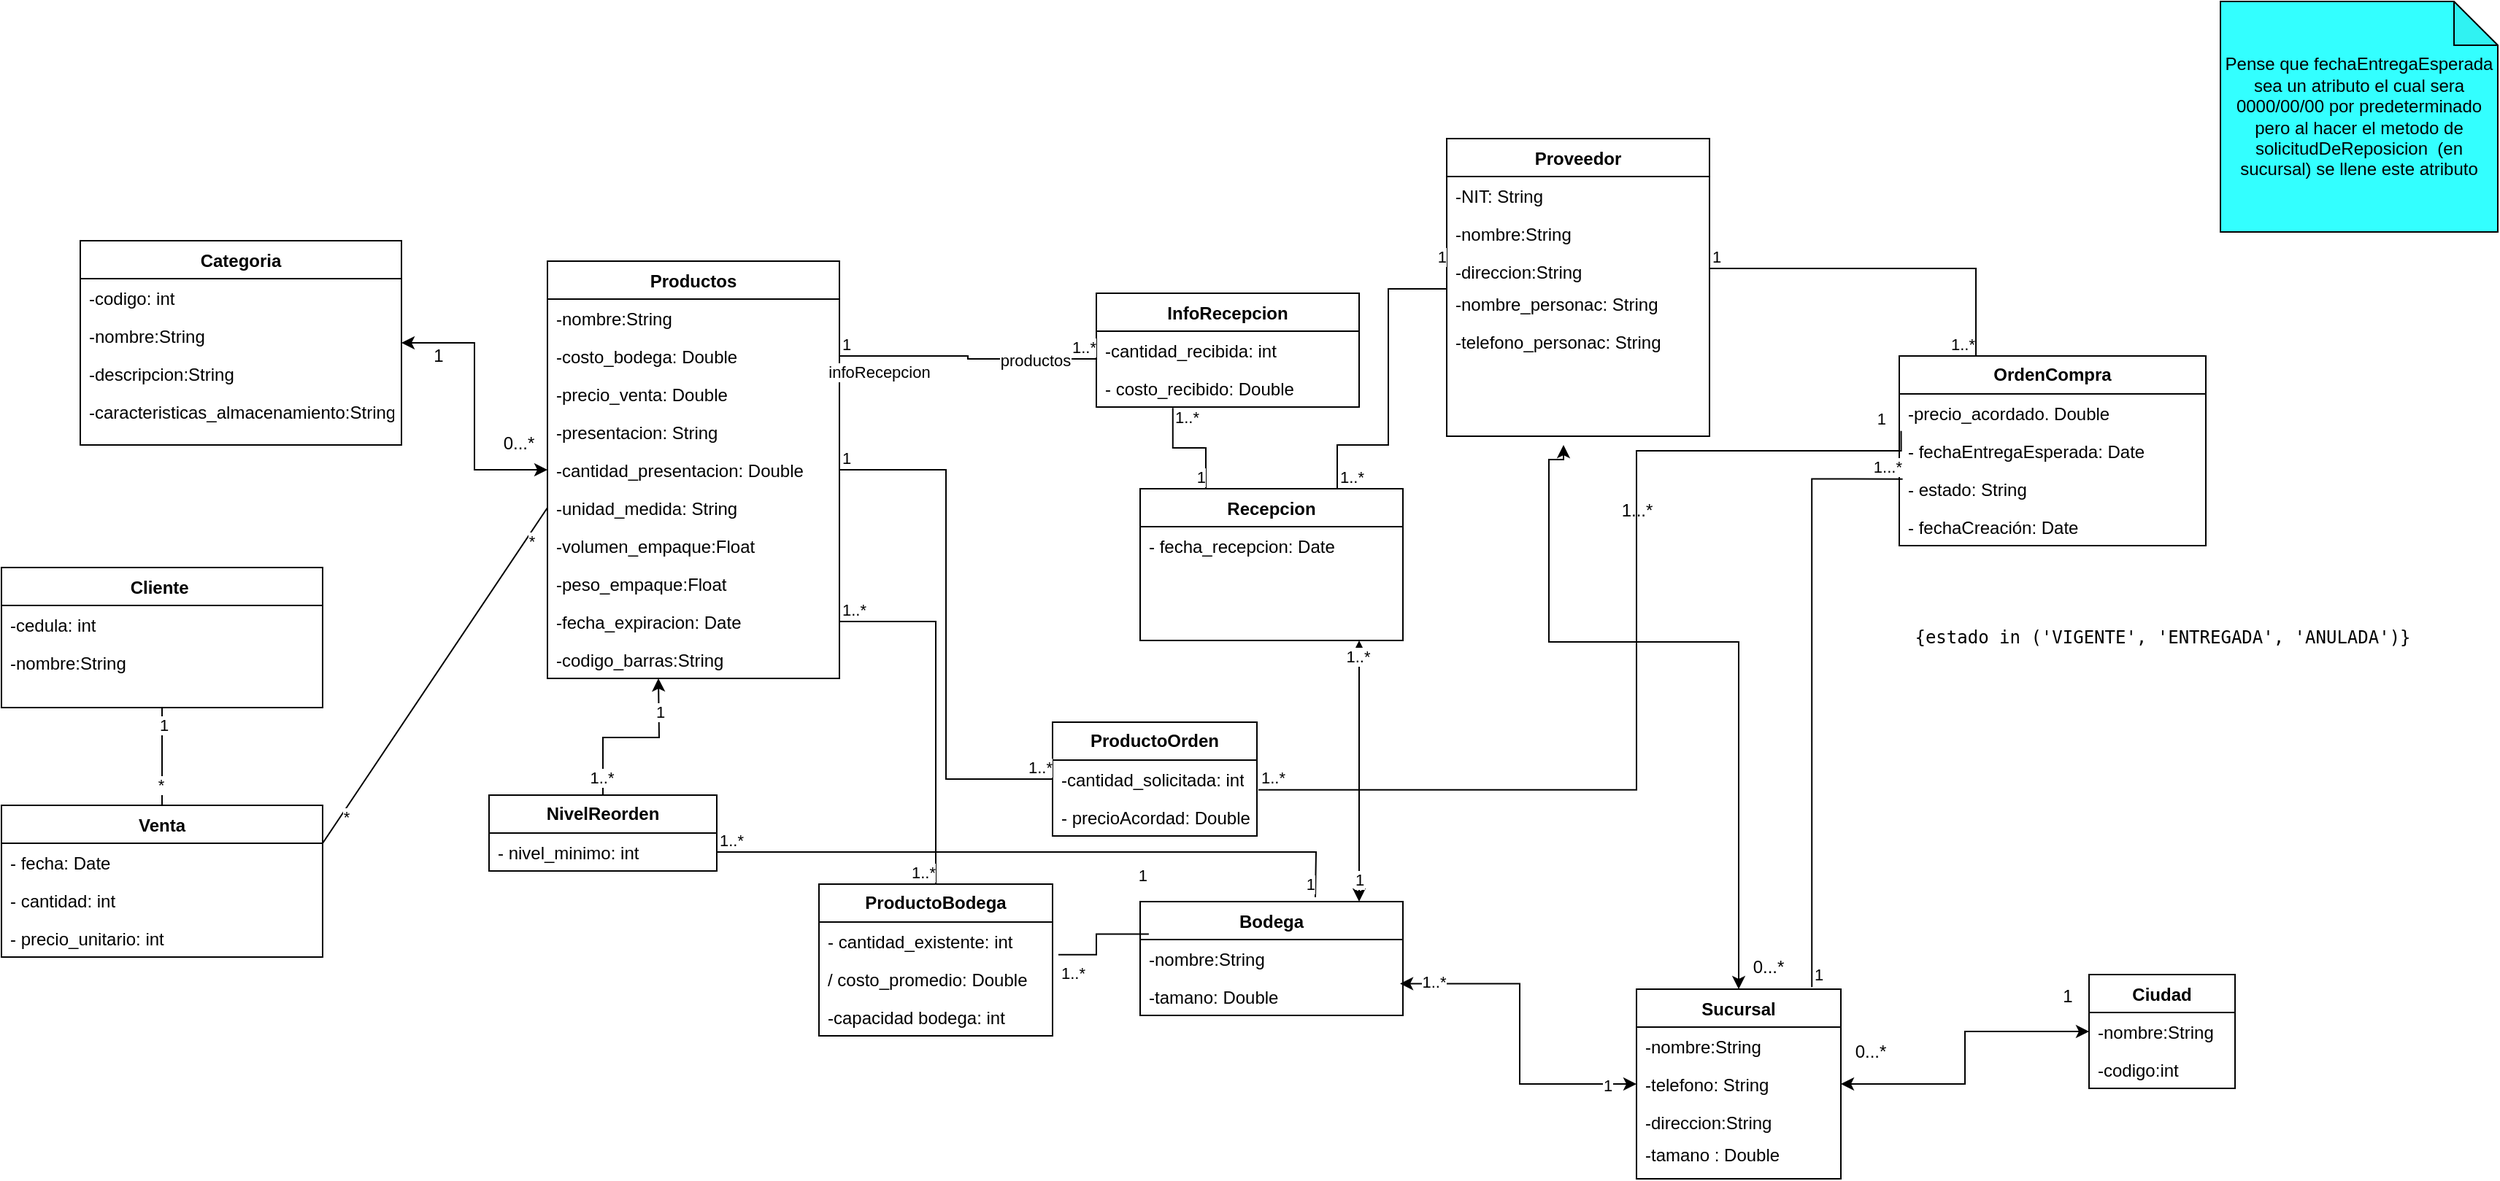 <mxfile version="24.9.1">
  <diagram id="C5RBs43oDa-KdzZeNtuy" name="Page-1">
    <mxGraphModel dx="1812" dy="1355" grid="1" gridSize="10" guides="1" tooltips="1" connect="1" arrows="1" fold="1" page="0" pageScale="1" pageWidth="827" pageHeight="1169" math="0" shadow="0">
      <root>
        <mxCell id="WIyWlLk6GJQsqaUBKTNV-0" />
        <mxCell id="WIyWlLk6GJQsqaUBKTNV-1" parent="WIyWlLk6GJQsqaUBKTNV-0" />
        <mxCell id="zkfFHV4jXpPFQw0GAbJ--17" value="Productos" style="swimlane;fontStyle=1;align=center;verticalAlign=top;childLayout=stackLayout;horizontal=1;startSize=26;horizontalStack=0;resizeParent=1;resizeLast=0;collapsible=1;marginBottom=0;rounded=0;shadow=0;strokeWidth=1;fontColor=#000000;" parent="WIyWlLk6GJQsqaUBKTNV-1" vertex="1">
          <mxGeometry x="74" y="-446" width="200" height="286" as="geometry">
            <mxRectangle x="550" y="140" width="160" height="26" as="alternateBounds" />
          </mxGeometry>
        </mxCell>
        <mxCell id="zkfFHV4jXpPFQw0GAbJ--18" value="-nombre:String" style="text;align=left;verticalAlign=top;spacingLeft=4;spacingRight=4;overflow=hidden;rotatable=0;points=[[0,0.5],[1,0.5]];portConstraint=eastwest;fontColor=#000000;" parent="zkfFHV4jXpPFQw0GAbJ--17" vertex="1">
          <mxGeometry y="26" width="200" height="26" as="geometry" />
        </mxCell>
        <mxCell id="zkfFHV4jXpPFQw0GAbJ--19" value="-costo_bodega: Double" style="text;align=left;verticalAlign=top;spacingLeft=4;spacingRight=4;overflow=hidden;rotatable=0;points=[[0,0.5],[1,0.5]];portConstraint=eastwest;rounded=0;shadow=0;html=0;fontColor=#000000;" parent="zkfFHV4jXpPFQw0GAbJ--17" vertex="1">
          <mxGeometry y="52" width="200" height="26" as="geometry" />
        </mxCell>
        <mxCell id="zkfFHV4jXpPFQw0GAbJ--20" value="-precio_venta: Double" style="text;align=left;verticalAlign=top;spacingLeft=4;spacingRight=4;overflow=hidden;rotatable=0;points=[[0,0.5],[1,0.5]];portConstraint=eastwest;rounded=0;shadow=0;html=0;fontColor=#000000;" parent="zkfFHV4jXpPFQw0GAbJ--17" vertex="1">
          <mxGeometry y="78" width="200" height="26" as="geometry" />
        </mxCell>
        <mxCell id="zkfFHV4jXpPFQw0GAbJ--21" value="-presentacion: String" style="text;align=left;verticalAlign=top;spacingLeft=4;spacingRight=4;overflow=hidden;rotatable=0;points=[[0,0.5],[1,0.5]];portConstraint=eastwest;rounded=0;shadow=0;html=0;fontColor=#000000;" parent="zkfFHV4jXpPFQw0GAbJ--17" vertex="1">
          <mxGeometry y="104" width="200" height="26" as="geometry" />
        </mxCell>
        <mxCell id="zkfFHV4jXpPFQw0GAbJ--22" value="-cantidad_presentacion: Double" style="text;align=left;verticalAlign=top;spacingLeft=4;spacingRight=4;overflow=hidden;rotatable=0;points=[[0,0.5],[1,0.5]];portConstraint=eastwest;rounded=0;shadow=0;html=0;fontColor=#000000;" parent="zkfFHV4jXpPFQw0GAbJ--17" vertex="1">
          <mxGeometry y="130" width="200" height="26" as="geometry" />
        </mxCell>
        <mxCell id="X5nv6v5gJ5mk2as4WkqO-1" value="-unidad_medida: String" style="text;align=left;verticalAlign=top;spacingLeft=4;spacingRight=4;overflow=hidden;rotatable=0;points=[[0,0.5],[1,0.5]];portConstraint=eastwest;rounded=0;shadow=0;html=0;fontColor=#000000;" parent="zkfFHV4jXpPFQw0GAbJ--17" vertex="1">
          <mxGeometry y="156" width="200" height="26" as="geometry" />
        </mxCell>
        <mxCell id="X5nv6v5gJ5mk2as4WkqO-3" value="-volumen_empaque:Float&#xa;" style="text;align=left;verticalAlign=top;spacingLeft=4;spacingRight=4;overflow=hidden;rotatable=0;points=[[0,0.5],[1,0.5]];portConstraint=eastwest;rounded=0;shadow=0;html=0;fontColor=#000000;" parent="zkfFHV4jXpPFQw0GAbJ--17" vertex="1">
          <mxGeometry y="182" width="200" height="26" as="geometry" />
        </mxCell>
        <mxCell id="oqvjpb8TwHMiU-xqvSP--8" value="-peso_empaque:Float&#xa;" style="text;align=left;verticalAlign=top;spacingLeft=4;spacingRight=4;overflow=hidden;rotatable=0;points=[[0,0.5],[1,0.5]];portConstraint=eastwest;rounded=0;shadow=0;html=0;fontColor=#000000;" parent="zkfFHV4jXpPFQw0GAbJ--17" vertex="1">
          <mxGeometry y="208" width="200" height="26" as="geometry" />
        </mxCell>
        <mxCell id="X5nv6v5gJ5mk2as4WkqO-6" value="-fecha_expiracion: Date" style="text;align=left;verticalAlign=top;spacingLeft=4;spacingRight=4;overflow=hidden;rotatable=0;points=[[0,0.5],[1,0.5]];portConstraint=eastwest;rounded=0;shadow=0;html=0;fontColor=#000000;" parent="zkfFHV4jXpPFQw0GAbJ--17" vertex="1">
          <mxGeometry y="234" width="200" height="26" as="geometry" />
        </mxCell>
        <mxCell id="X5nv6v5gJ5mk2as4WkqO-5" value="-codigo_barras:String" style="text;align=left;verticalAlign=top;spacingLeft=4;spacingRight=4;overflow=hidden;rotatable=0;points=[[0,0.5],[1,0.5]];portConstraint=eastwest;rounded=0;shadow=0;html=0;fontColor=#000000;" parent="zkfFHV4jXpPFQw0GAbJ--17" vertex="1">
          <mxGeometry y="260" width="200" height="26" as="geometry" />
        </mxCell>
        <mxCell id="X5nv6v5gJ5mk2as4WkqO-7" value="Categoria" style="swimlane;fontStyle=1;align=center;verticalAlign=top;childLayout=stackLayout;horizontal=1;startSize=26;horizontalStack=0;resizeParent=1;resizeLast=0;collapsible=1;marginBottom=0;rounded=0;shadow=0;strokeWidth=1;fontColor=#000000;" parent="WIyWlLk6GJQsqaUBKTNV-1" vertex="1">
          <mxGeometry x="-246" y="-460" width="220" height="140" as="geometry">
            <mxRectangle x="550" y="140" width="160" height="26" as="alternateBounds" />
          </mxGeometry>
        </mxCell>
        <mxCell id="X5nv6v5gJ5mk2as4WkqO-9" value="-codigo: int" style="text;align=left;verticalAlign=top;spacingLeft=4;spacingRight=4;overflow=hidden;rotatable=0;points=[[0,0.5],[1,0.5]];portConstraint=eastwest;rounded=0;shadow=0;html=0;fontColor=#000000;" parent="X5nv6v5gJ5mk2as4WkqO-7" vertex="1">
          <mxGeometry y="26" width="220" height="26" as="geometry" />
        </mxCell>
        <mxCell id="X5nv6v5gJ5mk2as4WkqO-8" value="-nombre:String" style="text;align=left;verticalAlign=top;spacingLeft=4;spacingRight=4;overflow=hidden;rotatable=0;points=[[0,0.5],[1,0.5]];portConstraint=eastwest;fontColor=#000000;" parent="X5nv6v5gJ5mk2as4WkqO-7" vertex="1">
          <mxGeometry y="52" width="220" height="26" as="geometry" />
        </mxCell>
        <mxCell id="X5nv6v5gJ5mk2as4WkqO-14" value="-descripcion:String" style="text;align=left;verticalAlign=top;spacingLeft=4;spacingRight=4;overflow=hidden;rotatable=0;points=[[0,0.5],[1,0.5]];portConstraint=eastwest;rounded=0;shadow=0;html=0;fontColor=#000000;" parent="X5nv6v5gJ5mk2as4WkqO-7" vertex="1">
          <mxGeometry y="78" width="220" height="26" as="geometry" />
        </mxCell>
        <mxCell id="X5nv6v5gJ5mk2as4WkqO-15" value="-caracteristicas_almacenamiento:String" style="text;align=left;verticalAlign=top;spacingLeft=4;spacingRight=4;overflow=hidden;rotatable=0;points=[[0,0.5],[1,0.5]];portConstraint=eastwest;rounded=0;shadow=0;html=0;fontColor=#000000;" parent="X5nv6v5gJ5mk2as4WkqO-7" vertex="1">
          <mxGeometry y="104" width="220" height="26" as="geometry" />
        </mxCell>
        <mxCell id="X5nv6v5gJ5mk2as4WkqO-22" value="1" style="text;html=1;align=center;verticalAlign=middle;resizable=0;points=[];autosize=1;strokeColor=none;fillColor=none;fontColor=#000000;" parent="WIyWlLk6GJQsqaUBKTNV-1" vertex="1">
          <mxGeometry x="-16" y="-396" width="30" height="30" as="geometry" />
        </mxCell>
        <mxCell id="X5nv6v5gJ5mk2as4WkqO-23" value="0...*" style="text;html=1;align=center;verticalAlign=middle;resizable=0;points=[];autosize=1;strokeColor=none;fillColor=none;fontColor=#000000;" parent="WIyWlLk6GJQsqaUBKTNV-1" vertex="1">
          <mxGeometry x="34" y="-336" width="40" height="30" as="geometry" />
        </mxCell>
        <mxCell id="X5nv6v5gJ5mk2as4WkqO-25" value="" style="endArrow=classic;startArrow=classic;html=1;rounded=0;edgeStyle=orthogonalEdgeStyle;fontColor=#000000;" parent="WIyWlLk6GJQsqaUBKTNV-1" source="X5nv6v5gJ5mk2as4WkqO-7" target="zkfFHV4jXpPFQw0GAbJ--17" edge="1">
          <mxGeometry width="50" height="50" relative="1" as="geometry">
            <mxPoint x="494" y="-256" as="sourcePoint" />
            <mxPoint x="544" y="-306" as="targetPoint" />
          </mxGeometry>
        </mxCell>
        <mxCell id="X5nv6v5gJ5mk2as4WkqO-26" value="Sucursal" style="swimlane;fontStyle=1;align=center;verticalAlign=top;childLayout=stackLayout;horizontal=1;startSize=26;horizontalStack=0;resizeParent=1;resizeLast=0;collapsible=1;marginBottom=0;rounded=0;shadow=0;strokeWidth=1;fontColor=#000000;" parent="WIyWlLk6GJQsqaUBKTNV-1" vertex="1">
          <mxGeometry x="820" y="53" width="140" height="130" as="geometry">
            <mxRectangle x="550" y="140" width="160" height="26" as="alternateBounds" />
          </mxGeometry>
        </mxCell>
        <mxCell id="X5nv6v5gJ5mk2as4WkqO-28" value="-nombre:String" style="text;align=left;verticalAlign=top;spacingLeft=4;spacingRight=4;overflow=hidden;rotatable=0;points=[[0,0.5],[1,0.5]];portConstraint=eastwest;fontColor=#000000;" parent="X5nv6v5gJ5mk2as4WkqO-26" vertex="1">
          <mxGeometry y="26" width="140" height="26" as="geometry" />
        </mxCell>
        <mxCell id="X5nv6v5gJ5mk2as4WkqO-27" value="-telefono: String" style="text;align=left;verticalAlign=top;spacingLeft=4;spacingRight=4;overflow=hidden;rotatable=0;points=[[0,0.5],[1,0.5]];portConstraint=eastwest;rounded=0;shadow=0;html=0;fontColor=#000000;" parent="X5nv6v5gJ5mk2as4WkqO-26" vertex="1">
          <mxGeometry y="52" width="140" height="26" as="geometry" />
        </mxCell>
        <mxCell id="X5nv6v5gJ5mk2as4WkqO-30" value="-direccion:String" style="text;align=left;verticalAlign=top;spacingLeft=4;spacingRight=4;overflow=hidden;rotatable=0;points=[[0,0.5],[1,0.5]];portConstraint=eastwest;rounded=0;shadow=0;html=0;fontColor=#000000;" parent="X5nv6v5gJ5mk2as4WkqO-26" vertex="1">
          <mxGeometry y="78" width="140" height="22" as="geometry" />
        </mxCell>
        <mxCell id="Ump_3bpm_IfCM5Z30n2z-0" value="-tamano : Double" style="text;align=left;verticalAlign=top;spacingLeft=4;spacingRight=4;overflow=hidden;rotatable=0;points=[[0,0.5],[1,0.5]];portConstraint=eastwest;rounded=0;shadow=0;html=0;fontColor=#000000;" parent="X5nv6v5gJ5mk2as4WkqO-26" vertex="1">
          <mxGeometry y="100" width="140" height="22" as="geometry" />
        </mxCell>
        <mxCell id="X5nv6v5gJ5mk2as4WkqO-33" value="Ciudad" style="swimlane;fontStyle=1;align=center;verticalAlign=top;childLayout=stackLayout;horizontal=1;startSize=26;horizontalStack=0;resizeParent=1;resizeLast=0;collapsible=1;marginBottom=0;rounded=0;shadow=0;strokeWidth=1;fontColor=#000000;" parent="WIyWlLk6GJQsqaUBKTNV-1" vertex="1">
          <mxGeometry x="1130" y="43" width="100" height="78" as="geometry">
            <mxRectangle x="550" y="140" width="160" height="26" as="alternateBounds" />
          </mxGeometry>
        </mxCell>
        <mxCell id="X5nv6v5gJ5mk2as4WkqO-35" value="-nombre:String" style="text;align=left;verticalAlign=top;spacingLeft=4;spacingRight=4;overflow=hidden;rotatable=0;points=[[0,0.5],[1,0.5]];portConstraint=eastwest;fontColor=#000000;" parent="X5nv6v5gJ5mk2as4WkqO-33" vertex="1">
          <mxGeometry y="26" width="100" height="26" as="geometry" />
        </mxCell>
        <mxCell id="oqvjpb8TwHMiU-xqvSP--1" value="-codigo:int&#xa;&#xa;" style="text;align=left;verticalAlign=top;spacingLeft=4;spacingRight=4;overflow=hidden;rotatable=0;points=[[0,0.5],[1,0.5]];portConstraint=eastwest;fontColor=#000000;" parent="X5nv6v5gJ5mk2as4WkqO-33" vertex="1">
          <mxGeometry y="52" width="100" height="26" as="geometry" />
        </mxCell>
        <mxCell id="X5nv6v5gJ5mk2as4WkqO-49" value="1" style="text;html=1;align=center;verticalAlign=middle;resizable=0;points=[];autosize=1;strokeColor=none;fillColor=none;fontColor=#000000;" parent="WIyWlLk6GJQsqaUBKTNV-1" vertex="1">
          <mxGeometry x="1100" y="43" width="30" height="30" as="geometry" />
        </mxCell>
        <mxCell id="X5nv6v5gJ5mk2as4WkqO-50" value="0...*" style="text;html=1;align=center;verticalAlign=middle;resizable=0;points=[];autosize=1;strokeColor=none;fillColor=none;fontColor=#000000;" parent="WIyWlLk6GJQsqaUBKTNV-1" vertex="1">
          <mxGeometry x="960" y="81" width="40" height="30" as="geometry" />
        </mxCell>
        <mxCell id="X5nv6v5gJ5mk2as4WkqO-51" value="" style="endArrow=classic;startArrow=classic;html=1;rounded=0;edgeStyle=orthogonalEdgeStyle;fontColor=#000000;" parent="WIyWlLk6GJQsqaUBKTNV-1" source="X5nv6v5gJ5mk2as4WkqO-26" target="X5nv6v5gJ5mk2as4WkqO-33" edge="1">
          <mxGeometry width="50" height="50" relative="1" as="geometry">
            <mxPoint x="1030" y="343" as="sourcePoint" />
            <mxPoint x="1080" y="293" as="targetPoint" />
          </mxGeometry>
        </mxCell>
        <mxCell id="X5nv6v5gJ5mk2as4WkqO-53" value="Bodega" style="swimlane;fontStyle=1;align=center;verticalAlign=top;childLayout=stackLayout;horizontal=1;startSize=26;horizontalStack=0;resizeParent=1;resizeLast=0;collapsible=1;marginBottom=0;rounded=0;shadow=0;strokeWidth=1;fontColor=#000000;" parent="WIyWlLk6GJQsqaUBKTNV-1" vertex="1">
          <mxGeometry x="480" y="-7" width="180" height="78" as="geometry">
            <mxRectangle x="550" y="140" width="160" height="26" as="alternateBounds" />
          </mxGeometry>
        </mxCell>
        <mxCell id="X5nv6v5gJ5mk2as4WkqO-54" value="-nombre:String" style="text;align=left;verticalAlign=top;spacingLeft=4;spacingRight=4;overflow=hidden;rotatable=0;points=[[0,0.5],[1,0.5]];portConstraint=eastwest;fontColor=#000000;" parent="X5nv6v5gJ5mk2as4WkqO-53" vertex="1">
          <mxGeometry y="26" width="180" height="26" as="geometry" />
        </mxCell>
        <mxCell id="X5nv6v5gJ5mk2as4WkqO-55" value="-tamano: Double" style="text;align=left;verticalAlign=top;spacingLeft=4;spacingRight=4;overflow=hidden;rotatable=0;points=[[0,0.5],[1,0.5]];portConstraint=eastwest;rounded=0;shadow=0;html=0;fontColor=#000000;" parent="X5nv6v5gJ5mk2as4WkqO-53" vertex="1">
          <mxGeometry y="52" width="180" height="26" as="geometry" />
        </mxCell>
        <mxCell id="X5nv6v5gJ5mk2as4WkqO-57" value="" style="endArrow=classic;startArrow=classic;html=1;rounded=0;edgeStyle=orthogonalEdgeStyle;exitX=0.989;exitY=0.163;exitDx=0;exitDy=0;fontColor=#000000;exitPerimeter=0;" parent="WIyWlLk6GJQsqaUBKTNV-1" source="X5nv6v5gJ5mk2as4WkqO-55" target="X5nv6v5gJ5mk2as4WkqO-26" edge="1">
          <mxGeometry width="50" height="50" relative="1" as="geometry">
            <mxPoint x="660" y="84" as="sourcePoint" />
            <mxPoint x="1080" y="293" as="targetPoint" />
          </mxGeometry>
        </mxCell>
        <mxCell id="Ump_3bpm_IfCM5Z30n2z-3" value="1..*" style="edgeLabel;html=1;align=center;verticalAlign=middle;resizable=0;points=[];fontColor=#000000;" parent="X5nv6v5gJ5mk2as4WkqO-57" vertex="1" connectable="0">
          <mxGeometry x="-0.805" y="1" relative="1" as="geometry">
            <mxPoint as="offset" />
          </mxGeometry>
        </mxCell>
        <mxCell id="di9bYmcxDt5mD3mjxTbu-0" value="1" style="edgeLabel;html=1;align=center;verticalAlign=middle;resizable=0;points=[];" parent="X5nv6v5gJ5mk2as4WkqO-57" vertex="1" connectable="0">
          <mxGeometry x="0.823" y="-1" relative="1" as="geometry">
            <mxPoint as="offset" />
          </mxGeometry>
        </mxCell>
        <mxCell id="X5nv6v5gJ5mk2as4WkqO-63" value="Proveedor" style="swimlane;fontStyle=1;align=center;verticalAlign=top;childLayout=stackLayout;horizontal=1;startSize=26;horizontalStack=0;resizeParent=1;resizeLast=0;collapsible=1;marginBottom=0;rounded=0;shadow=0;strokeWidth=1;fontColor=#000000;" parent="WIyWlLk6GJQsqaUBKTNV-1" vertex="1">
          <mxGeometry x="690" y="-530" width="180" height="204" as="geometry">
            <mxRectangle x="550" y="140" width="160" height="26" as="alternateBounds" />
          </mxGeometry>
        </mxCell>
        <mxCell id="X5nv6v5gJ5mk2as4WkqO-65" value="-NIT: String" style="text;align=left;verticalAlign=top;spacingLeft=4;spacingRight=4;overflow=hidden;rotatable=0;points=[[0,0.5],[1,0.5]];portConstraint=eastwest;rounded=0;shadow=0;html=0;fontColor=#000000;" parent="X5nv6v5gJ5mk2as4WkqO-63" vertex="1">
          <mxGeometry y="26" width="180" height="26" as="geometry" />
        </mxCell>
        <mxCell id="X5nv6v5gJ5mk2as4WkqO-64" value="-nombre:String" style="text;align=left;verticalAlign=top;spacingLeft=4;spacingRight=4;overflow=hidden;rotatable=0;points=[[0,0.5],[1,0.5]];portConstraint=eastwest;fontColor=#000000;" parent="X5nv6v5gJ5mk2as4WkqO-63" vertex="1">
          <mxGeometry y="52" width="180" height="26" as="geometry" />
        </mxCell>
        <mxCell id="X5nv6v5gJ5mk2as4WkqO-66" value="-direccion:String" style="text;align=left;verticalAlign=top;spacingLeft=4;spacingRight=4;overflow=hidden;rotatable=0;points=[[0,0.5],[1,0.5]];portConstraint=eastwest;rounded=0;shadow=0;html=0;fontColor=#000000;" parent="X5nv6v5gJ5mk2as4WkqO-63" vertex="1">
          <mxGeometry y="78" width="180" height="22" as="geometry" />
        </mxCell>
        <mxCell id="X5nv6v5gJ5mk2as4WkqO-67" value="-nombre_personac: String" style="text;align=left;verticalAlign=top;spacingLeft=4;spacingRight=4;overflow=hidden;rotatable=0;points=[[0,0.5],[1,0.5]];portConstraint=eastwest;rounded=0;shadow=0;html=0;fontColor=#000000;" parent="X5nv6v5gJ5mk2as4WkqO-63" vertex="1">
          <mxGeometry y="100" width="180" height="26" as="geometry" />
        </mxCell>
        <mxCell id="X5nv6v5gJ5mk2as4WkqO-68" value="-telefono_personac: String" style="text;align=left;verticalAlign=top;spacingLeft=4;spacingRight=4;overflow=hidden;rotatable=0;points=[[0,0.5],[1,0.5]];portConstraint=eastwest;rounded=0;shadow=0;html=0;fontColor=#000000;" parent="X5nv6v5gJ5mk2as4WkqO-63" vertex="1">
          <mxGeometry y="126" width="180" height="26" as="geometry" />
        </mxCell>
        <mxCell id="X5nv6v5gJ5mk2as4WkqO-73" value="" style="endArrow=classic;startArrow=classic;html=1;rounded=0;edgeStyle=orthogonalEdgeStyle;fontColor=#000000;" parent="WIyWlLk6GJQsqaUBKTNV-1" source="X5nv6v5gJ5mk2as4WkqO-26" edge="1">
          <mxGeometry width="50" height="50" relative="1" as="geometry">
            <mxPoint x="610" y="-90" as="sourcePoint" />
            <mxPoint x="770" y="-320" as="targetPoint" />
            <Array as="points">
              <mxPoint x="890" y="-185" />
              <mxPoint x="760" y="-185" />
              <mxPoint x="760" y="-310" />
            </Array>
          </mxGeometry>
        </mxCell>
        <mxCell id="X5nv6v5gJ5mk2as4WkqO-74" value="1...*" style="text;html=1;align=center;verticalAlign=middle;resizable=0;points=[];autosize=1;strokeColor=none;fillColor=none;fontColor=#000000;" parent="WIyWlLk6GJQsqaUBKTNV-1" vertex="1">
          <mxGeometry x="800" y="-290" width="40" height="30" as="geometry" />
        </mxCell>
        <mxCell id="X5nv6v5gJ5mk2as4WkqO-75" value="0...*" style="text;html=1;align=center;verticalAlign=middle;resizable=0;points=[];autosize=1;strokeColor=none;fillColor=none;fontColor=#000000;" parent="WIyWlLk6GJQsqaUBKTNV-1" vertex="1">
          <mxGeometry x="890" y="23" width="40" height="30" as="geometry" />
        </mxCell>
        <mxCell id="X5nv6v5gJ5mk2as4WkqO-79" value="Pense que fechaEntregaEsperada sea un atributo el cual sera 0000/00/00 por predeterminado pero al hacer el metodo de solicitudDeReposicion&amp;nbsp; (en sucursal) se llene este atributo" style="shape=note;whiteSpace=wrap;html=1;backgroundOutline=1;darkOpacity=0.05;strokeColor=#000000;fillColor=#33FFFF;fontColor=#000000;" parent="WIyWlLk6GJQsqaUBKTNV-1" vertex="1">
          <mxGeometry x="1220" y="-624" width="190" height="158" as="geometry" />
        </mxCell>
        <mxCell id="X5nv6v5gJ5mk2as4WkqO-91" value="Recepcion" style="swimlane;fontStyle=1;align=center;verticalAlign=top;childLayout=stackLayout;horizontal=1;startSize=26;horizontalStack=0;resizeParent=1;resizeLast=0;collapsible=1;marginBottom=0;rounded=0;shadow=0;strokeWidth=1;fontColor=#000000;" parent="WIyWlLk6GJQsqaUBKTNV-1" vertex="1">
          <mxGeometry x="480" y="-290" width="180" height="104" as="geometry">
            <mxRectangle x="550" y="140" width="160" height="26" as="alternateBounds" />
          </mxGeometry>
        </mxCell>
        <mxCell id="X5nv6v5gJ5mk2as4WkqO-97" value="- fecha_recepcion: Date" style="text;align=left;verticalAlign=top;spacingLeft=4;spacingRight=4;overflow=hidden;rotatable=0;points=[[0,0.5],[1,0.5]];portConstraint=eastwest;rounded=0;shadow=0;html=0;fontColor=#000000;" parent="X5nv6v5gJ5mk2as4WkqO-91" vertex="1">
          <mxGeometry y="26" width="180" height="26" as="geometry" />
        </mxCell>
        <mxCell id="X5nv6v5gJ5mk2as4WkqO-100" value="" style="endArrow=classic;startArrow=classic;html=1;rounded=0;edgeStyle=orthogonalEdgeStyle;fontColor=#000000;" parent="WIyWlLk6GJQsqaUBKTNV-1" source="X5nv6v5gJ5mk2as4WkqO-91" target="X5nv6v5gJ5mk2as4WkqO-53" edge="1">
          <mxGeometry width="50" height="50" relative="1" as="geometry">
            <mxPoint x="550" y="-378" as="sourcePoint" />
            <mxPoint x="680" y="-393" as="targetPoint" />
            <Array as="points">
              <mxPoint x="630" y="-60" />
              <mxPoint x="630" y="-60" />
            </Array>
          </mxGeometry>
        </mxCell>
        <mxCell id="Ump_3bpm_IfCM5Z30n2z-91" value="1..*" style="edgeLabel;html=1;align=center;verticalAlign=middle;resizable=0;points=[];fontColor=#000000;" parent="X5nv6v5gJ5mk2as4WkqO-100" vertex="1" connectable="0">
          <mxGeometry x="-0.875" y="-1" relative="1" as="geometry">
            <mxPoint as="offset" />
          </mxGeometry>
        </mxCell>
        <mxCell id="Ump_3bpm_IfCM5Z30n2z-92" value="1" style="edgeLabel;html=1;align=center;verticalAlign=middle;resizable=0;points=[];fontColor=#000000;" parent="X5nv6v5gJ5mk2as4WkqO-100" vertex="1" connectable="0">
          <mxGeometry x="0.833" relative="1" as="geometry">
            <mxPoint as="offset" />
          </mxGeometry>
        </mxCell>
        <mxCell id="Ump_3bpm_IfCM5Z30n2z-4" value="&lt;font&gt;&lt;b&gt;ProductoBodega&lt;/b&gt;&lt;/font&gt;" style="swimlane;fontStyle=0;childLayout=stackLayout;horizontal=1;startSize=26;fillColor=none;horizontalStack=0;resizeParent=1;resizeParentMax=0;resizeLast=0;collapsible=1;marginBottom=0;whiteSpace=wrap;html=1;fontColor=#000000;" parent="WIyWlLk6GJQsqaUBKTNV-1" vertex="1">
          <mxGeometry x="260" y="-19" width="160" height="104" as="geometry" />
        </mxCell>
        <mxCell id="Ump_3bpm_IfCM5Z30n2z-5" value="- cantidad_existente: int" style="text;strokeColor=none;fillColor=none;align=left;verticalAlign=top;spacingLeft=4;spacingRight=4;overflow=hidden;rotatable=0;points=[[0,0.5],[1,0.5]];portConstraint=eastwest;whiteSpace=wrap;html=1;fontColor=#000000;" parent="Ump_3bpm_IfCM5Z30n2z-4" vertex="1">
          <mxGeometry y="26" width="160" height="26" as="geometry" />
        </mxCell>
        <mxCell id="Ump_3bpm_IfCM5Z30n2z-6" value="/ costo_promedio: Double&amp;nbsp;" style="text;strokeColor=none;fillColor=none;align=left;verticalAlign=top;spacingLeft=4;spacingRight=4;overflow=hidden;rotatable=0;points=[[0,0.5],[1,0.5]];portConstraint=eastwest;whiteSpace=wrap;html=1;fontColor=#000000;" parent="Ump_3bpm_IfCM5Z30n2z-4" vertex="1">
          <mxGeometry y="52" width="160" height="26" as="geometry" />
        </mxCell>
        <mxCell id="oqvjpb8TwHMiU-xqvSP--0" value="-capacidad bodega: int" style="text;align=left;verticalAlign=top;spacingLeft=4;spacingRight=4;overflow=hidden;rotatable=0;points=[[0,0.5],[1,0.5]];portConstraint=eastwest;rounded=0;shadow=0;html=0;fontColor=#000000;" parent="Ump_3bpm_IfCM5Z30n2z-4" vertex="1">
          <mxGeometry y="78" width="160" height="26" as="geometry" />
        </mxCell>
        <mxCell id="Ump_3bpm_IfCM5Z30n2z-10" value="" style="endArrow=none;html=1;edgeStyle=orthogonalEdgeStyle;rounded=0;exitX=1;exitY=0.5;exitDx=0;exitDy=0;entryX=0.5;entryY=0;entryDx=0;entryDy=0;fontColor=#000000;" parent="WIyWlLk6GJQsqaUBKTNV-1" source="X5nv6v5gJ5mk2as4WkqO-6" target="Ump_3bpm_IfCM5Z30n2z-4" edge="1">
          <mxGeometry relative="1" as="geometry">
            <mxPoint x="320" y="-230" as="sourcePoint" />
            <mxPoint x="480" y="-230" as="targetPoint" />
          </mxGeometry>
        </mxCell>
        <mxCell id="Ump_3bpm_IfCM5Z30n2z-11" value="1..*" style="edgeLabel;resizable=0;html=1;align=left;verticalAlign=bottom;fontColor=#000000;" parent="Ump_3bpm_IfCM5Z30n2z-10" connectable="0" vertex="1">
          <mxGeometry x="-1" relative="1" as="geometry" />
        </mxCell>
        <mxCell id="Ump_3bpm_IfCM5Z30n2z-12" value="1..*" style="edgeLabel;resizable=0;html=1;align=right;verticalAlign=bottom;fontColor=#000000;" parent="Ump_3bpm_IfCM5Z30n2z-10" connectable="0" vertex="1">
          <mxGeometry x="1" relative="1" as="geometry" />
        </mxCell>
        <mxCell id="Ump_3bpm_IfCM5Z30n2z-13" value="" style="endArrow=none;html=1;edgeStyle=orthogonalEdgeStyle;rounded=0;exitX=1.025;exitY=-0.138;exitDx=0;exitDy=0;exitPerimeter=0;fontColor=#000000;entryX=0.033;entryY=-0.144;entryDx=0;entryDy=0;entryPerimeter=0;" parent="WIyWlLk6GJQsqaUBKTNV-1" source="Ump_3bpm_IfCM5Z30n2z-6" target="X5nv6v5gJ5mk2as4WkqO-54" edge="1">
          <mxGeometry relative="1" as="geometry">
            <mxPoint x="420" y="82" as="sourcePoint" />
            <mxPoint x="480" y="30" as="targetPoint" />
          </mxGeometry>
        </mxCell>
        <mxCell id="Ump_3bpm_IfCM5Z30n2z-14" value="1..*" style="edgeLabel;resizable=0;html=1;align=left;verticalAlign=bottom;fontColor=#000000;" parent="Ump_3bpm_IfCM5Z30n2z-13" connectable="0" vertex="1">
          <mxGeometry x="-1" relative="1" as="geometry">
            <mxPoint y="21" as="offset" />
          </mxGeometry>
        </mxCell>
        <mxCell id="Ump_3bpm_IfCM5Z30n2z-15" value="1" style="edgeLabel;resizable=0;html=1;align=right;verticalAlign=bottom;fontColor=#000000;" parent="Ump_3bpm_IfCM5Z30n2z-13" connectable="0" vertex="1">
          <mxGeometry x="1" relative="1" as="geometry">
            <mxPoint y="-32" as="offset" />
          </mxGeometry>
        </mxCell>
        <mxCell id="Ump_3bpm_IfCM5Z30n2z-33" value="&lt;b&gt;OrdenCompra&lt;/b&gt;" style="swimlane;fontStyle=0;childLayout=stackLayout;horizontal=1;startSize=26;fillColor=none;horizontalStack=0;resizeParent=1;resizeParentMax=0;resizeLast=0;collapsible=1;marginBottom=0;whiteSpace=wrap;html=1;fontColor=#000000;" parent="WIyWlLk6GJQsqaUBKTNV-1" vertex="1">
          <mxGeometry x="1000" y="-381" width="210" height="130" as="geometry" />
        </mxCell>
        <mxCell id="Ump_3bpm_IfCM5Z30n2z-18" value="-precio_acordado. Double" style="text;strokeColor=none;fillColor=none;align=left;verticalAlign=top;spacingLeft=4;spacingRight=4;overflow=hidden;rotatable=0;points=[[0,0.5],[1,0.5]];portConstraint=eastwest;whiteSpace=wrap;html=1;fontColor=#000000;" parent="Ump_3bpm_IfCM5Z30n2z-33" vertex="1">
          <mxGeometry y="26" width="210" height="26" as="geometry" />
        </mxCell>
        <mxCell id="Ump_3bpm_IfCM5Z30n2z-40" value="- fechaEntregaEsperada: Date" style="text;strokeColor=none;fillColor=none;align=left;verticalAlign=top;spacingLeft=4;spacingRight=4;overflow=hidden;rotatable=0;points=[[0,0.5],[1,0.5]];portConstraint=eastwest;whiteSpace=wrap;html=1;fontColor=#000000;" parent="Ump_3bpm_IfCM5Z30n2z-33" vertex="1">
          <mxGeometry y="52" width="210" height="26" as="geometry" />
        </mxCell>
        <mxCell id="Ump_3bpm_IfCM5Z30n2z-39" value="- estado: String" style="text;strokeColor=none;fillColor=none;align=left;verticalAlign=top;spacingLeft=4;spacingRight=4;overflow=hidden;rotatable=0;points=[[0,0.5],[1,0.5]];portConstraint=eastwest;whiteSpace=wrap;html=1;fontColor=#000000;" parent="Ump_3bpm_IfCM5Z30n2z-33" vertex="1">
          <mxGeometry y="78" width="210" height="26" as="geometry" />
        </mxCell>
        <mxCell id="oqvjpb8TwHMiU-xqvSP--9" value="- fechaCreación: Date" style="text;strokeColor=none;fillColor=none;align=left;verticalAlign=top;spacingLeft=4;spacingRight=4;overflow=hidden;rotatable=0;points=[[0,0.5],[1,0.5]];portConstraint=eastwest;whiteSpace=wrap;html=1;fontColor=#000000;" parent="Ump_3bpm_IfCM5Z30n2z-33" vertex="1">
          <mxGeometry y="104" width="210" height="26" as="geometry" />
        </mxCell>
        <mxCell id="Ump_3bpm_IfCM5Z30n2z-44" value="" style="endArrow=none;html=1;edgeStyle=orthogonalEdgeStyle;rounded=0;exitX=0.858;exitY=-0.011;exitDx=0;exitDy=0;exitPerimeter=0;entryX=0.011;entryY=0.243;entryDx=0;entryDy=0;entryPerimeter=0;fontColor=#000000;" parent="WIyWlLk6GJQsqaUBKTNV-1" source="X5nv6v5gJ5mk2as4WkqO-26" target="Ump_3bpm_IfCM5Z30n2z-39" edge="1">
          <mxGeometry relative="1" as="geometry">
            <mxPoint x="980" y="-170" as="sourcePoint" />
            <mxPoint x="1140" y="-170" as="targetPoint" />
          </mxGeometry>
        </mxCell>
        <mxCell id="Ump_3bpm_IfCM5Z30n2z-45" value="1" style="edgeLabel;resizable=0;html=1;align=left;verticalAlign=bottom;fontColor=#000000;" parent="Ump_3bpm_IfCM5Z30n2z-44" connectable="0" vertex="1">
          <mxGeometry x="-1" relative="1" as="geometry" />
        </mxCell>
        <mxCell id="Ump_3bpm_IfCM5Z30n2z-46" value="1...*" style="edgeLabel;resizable=0;html=1;align=right;verticalAlign=bottom;fontColor=#000000;" parent="Ump_3bpm_IfCM5Z30n2z-44" connectable="0" vertex="1">
          <mxGeometry x="1" relative="1" as="geometry" />
        </mxCell>
        <mxCell id="Ump_3bpm_IfCM5Z30n2z-47" value="" style="endArrow=none;html=1;edgeStyle=orthogonalEdgeStyle;rounded=0;exitX=1;exitY=0.5;exitDx=0;exitDy=0;entryX=0.25;entryY=0;entryDx=0;entryDy=0;fontColor=#000000;" parent="WIyWlLk6GJQsqaUBKTNV-1" source="X5nv6v5gJ5mk2as4WkqO-66" target="Ump_3bpm_IfCM5Z30n2z-33" edge="1">
          <mxGeometry relative="1" as="geometry">
            <mxPoint x="910" y="-420" as="sourcePoint" />
            <mxPoint x="1070" y="-420" as="targetPoint" />
          </mxGeometry>
        </mxCell>
        <mxCell id="Ump_3bpm_IfCM5Z30n2z-48" value="1" style="edgeLabel;resizable=0;html=1;align=left;verticalAlign=bottom;fontColor=#000000;" parent="Ump_3bpm_IfCM5Z30n2z-47" connectable="0" vertex="1">
          <mxGeometry x="-1" relative="1" as="geometry" />
        </mxCell>
        <mxCell id="Ump_3bpm_IfCM5Z30n2z-49" value="1..*" style="edgeLabel;resizable=0;html=1;align=right;verticalAlign=bottom;fontColor=#000000;" parent="Ump_3bpm_IfCM5Z30n2z-47" connectable="0" vertex="1">
          <mxGeometry x="1" relative="1" as="geometry" />
        </mxCell>
        <mxCell id="Ump_3bpm_IfCM5Z30n2z-50" value="&lt;font&gt;&lt;b&gt;ProductoOrden&lt;/b&gt;&lt;/font&gt;" style="swimlane;fontStyle=0;childLayout=stackLayout;horizontal=1;startSize=26;fillColor=none;horizontalStack=0;resizeParent=1;resizeParentMax=0;resizeLast=0;collapsible=1;marginBottom=0;whiteSpace=wrap;html=1;fontColor=#000000;" parent="WIyWlLk6GJQsqaUBKTNV-1" vertex="1">
          <mxGeometry x="420" y="-130" width="140" height="78" as="geometry" />
        </mxCell>
        <mxCell id="Ump_3bpm_IfCM5Z30n2z-51" value="-cantidad_solicitada: int" style="text;strokeColor=none;fillColor=none;align=left;verticalAlign=top;spacingLeft=4;spacingRight=4;overflow=hidden;rotatable=0;points=[[0,0.5],[1,0.5]];portConstraint=eastwest;whiteSpace=wrap;html=1;fontColor=#000000;" parent="Ump_3bpm_IfCM5Z30n2z-50" vertex="1">
          <mxGeometry y="26" width="140" height="26" as="geometry" />
        </mxCell>
        <mxCell id="Ump_3bpm_IfCM5Z30n2z-52" value="- precioAcordad: Double" style="text;strokeColor=none;fillColor=none;align=left;verticalAlign=top;spacingLeft=4;spacingRight=4;overflow=hidden;rotatable=0;points=[[0,0.5],[1,0.5]];portConstraint=eastwest;whiteSpace=wrap;html=1;fontColor=#000000;" parent="Ump_3bpm_IfCM5Z30n2z-50" vertex="1">
          <mxGeometry y="52" width="140" height="26" as="geometry" />
        </mxCell>
        <mxCell id="Ump_3bpm_IfCM5Z30n2z-60" value="" style="endArrow=none;html=1;edgeStyle=orthogonalEdgeStyle;rounded=0;exitX=1.007;exitY=0.783;exitDx=0;exitDy=0;exitPerimeter=0;entryX=0.006;entryY=-0.026;entryDx=0;entryDy=0;fontColor=#000000;entryPerimeter=0;" parent="WIyWlLk6GJQsqaUBKTNV-1" source="Ump_3bpm_IfCM5Z30n2z-51" target="Ump_3bpm_IfCM5Z30n2z-40" edge="1">
          <mxGeometry relative="1" as="geometry">
            <mxPoint x="810" y="-260" as="sourcePoint" />
            <mxPoint x="990" y="-316" as="targetPoint" />
            <Array as="points">
              <mxPoint x="820" y="-84" />
              <mxPoint x="820" y="-316" />
              <mxPoint x="1001" y="-316" />
            </Array>
          </mxGeometry>
        </mxCell>
        <mxCell id="Ump_3bpm_IfCM5Z30n2z-61" value="1..*" style="edgeLabel;resizable=0;html=1;align=left;verticalAlign=bottom;fontColor=#000000;" parent="Ump_3bpm_IfCM5Z30n2z-60" connectable="0" vertex="1">
          <mxGeometry x="-1" relative="1" as="geometry" />
        </mxCell>
        <mxCell id="Ump_3bpm_IfCM5Z30n2z-62" value="1" style="edgeLabel;resizable=0;html=1;align=right;verticalAlign=bottom;fontColor=#000000;" parent="Ump_3bpm_IfCM5Z30n2z-60" connectable="0" vertex="1">
          <mxGeometry x="1" relative="1" as="geometry">
            <mxPoint x="-10" as="offset" />
          </mxGeometry>
        </mxCell>
        <mxCell id="Ump_3bpm_IfCM5Z30n2z-63" value="" style="endArrow=none;html=1;edgeStyle=orthogonalEdgeStyle;rounded=0;entryX=0;entryY=0.5;entryDx=0;entryDy=0;exitX=1;exitY=0.5;exitDx=0;exitDy=0;fontColor=#000000;" parent="WIyWlLk6GJQsqaUBKTNV-1" source="zkfFHV4jXpPFQw0GAbJ--22" target="Ump_3bpm_IfCM5Z30n2z-51" edge="1">
          <mxGeometry relative="1" as="geometry">
            <mxPoint x="520" y="-290" as="sourcePoint" />
            <mxPoint x="680" y="-290" as="targetPoint" />
          </mxGeometry>
        </mxCell>
        <mxCell id="Ump_3bpm_IfCM5Z30n2z-64" value="1" style="edgeLabel;resizable=0;html=1;align=left;verticalAlign=bottom;fontColor=#000000;" parent="Ump_3bpm_IfCM5Z30n2z-63" connectable="0" vertex="1">
          <mxGeometry x="-1" relative="1" as="geometry" />
        </mxCell>
        <mxCell id="Ump_3bpm_IfCM5Z30n2z-65" value="1..*" style="edgeLabel;resizable=0;html=1;align=right;verticalAlign=bottom;fontColor=#000000;" parent="Ump_3bpm_IfCM5Z30n2z-63" connectable="0" vertex="1">
          <mxGeometry x="1" relative="1" as="geometry" />
        </mxCell>
        <mxCell id="Ump_3bpm_IfCM5Z30n2z-67" value="InfoRecepcion" style="swimlane;fontStyle=1;align=center;verticalAlign=top;childLayout=stackLayout;horizontal=1;startSize=26;horizontalStack=0;resizeParent=1;resizeLast=0;collapsible=1;marginBottom=0;rounded=0;shadow=0;strokeWidth=1;fontColor=#000000;" parent="WIyWlLk6GJQsqaUBKTNV-1" vertex="1">
          <mxGeometry x="450" y="-424" width="180" height="78" as="geometry">
            <mxRectangle x="550" y="140" width="160" height="26" as="alternateBounds" />
          </mxGeometry>
        </mxCell>
        <mxCell id="Ump_3bpm_IfCM5Z30n2z-68" value="-cantidad_recibida: int" style="text;align=left;verticalAlign=top;spacingLeft=4;spacingRight=4;overflow=hidden;rotatable=0;points=[[0,0.5],[1,0.5]];portConstraint=eastwest;rounded=0;shadow=0;html=0;fontColor=#000000;" parent="Ump_3bpm_IfCM5Z30n2z-67" vertex="1">
          <mxGeometry y="26" width="180" height="26" as="geometry" />
        </mxCell>
        <mxCell id="Ump_3bpm_IfCM5Z30n2z-69" value="- costo_recibido: Double" style="text;align=left;verticalAlign=top;spacingLeft=4;spacingRight=4;overflow=hidden;rotatable=0;points=[[0,0.5],[1,0.5]];portConstraint=eastwest;rounded=0;shadow=0;html=0;fontColor=#000000;" parent="Ump_3bpm_IfCM5Z30n2z-67" vertex="1">
          <mxGeometry y="52" width="180" height="26" as="geometry" />
        </mxCell>
        <mxCell id="Ump_3bpm_IfCM5Z30n2z-70" value="" style="endArrow=none;html=1;edgeStyle=orthogonalEdgeStyle;rounded=0;exitX=0.291;exitY=1.026;exitDx=0;exitDy=0;exitPerimeter=0;entryX=0.25;entryY=0;entryDx=0;entryDy=0;fontColor=#000000;" parent="WIyWlLk6GJQsqaUBKTNV-1" source="Ump_3bpm_IfCM5Z30n2z-69" target="X5nv6v5gJ5mk2as4WkqO-91" edge="1">
          <mxGeometry relative="1" as="geometry">
            <mxPoint x="450" y="-280" as="sourcePoint" />
            <mxPoint x="610" y="-280" as="targetPoint" />
          </mxGeometry>
        </mxCell>
        <mxCell id="Ump_3bpm_IfCM5Z30n2z-71" value="1..*" style="edgeLabel;resizable=0;html=1;align=left;verticalAlign=bottom;fontColor=#000000;" parent="Ump_3bpm_IfCM5Z30n2z-70" connectable="0" vertex="1">
          <mxGeometry x="-1" relative="1" as="geometry">
            <mxPoint y="15" as="offset" />
          </mxGeometry>
        </mxCell>
        <mxCell id="Ump_3bpm_IfCM5Z30n2z-72" value="1" style="edgeLabel;resizable=0;html=1;align=right;verticalAlign=bottom;fontColor=#000000;" parent="Ump_3bpm_IfCM5Z30n2z-70" connectable="0" vertex="1">
          <mxGeometry x="1" relative="1" as="geometry" />
        </mxCell>
        <mxCell id="Ump_3bpm_IfCM5Z30n2z-73" value="" style="endArrow=none;html=1;edgeStyle=orthogonalEdgeStyle;rounded=0;exitX=0.75;exitY=0;exitDx=0;exitDy=0;entryX=0;entryY=0.5;entryDx=0;entryDy=0;fontColor=#000000;" parent="WIyWlLk6GJQsqaUBKTNV-1" source="X5nv6v5gJ5mk2as4WkqO-91" target="X5nv6v5gJ5mk2as4WkqO-66" edge="1">
          <mxGeometry relative="1" as="geometry">
            <mxPoint x="500" y="-440" as="sourcePoint" />
            <mxPoint x="660" y="-440" as="targetPoint" />
            <Array as="points">
              <mxPoint x="615" y="-320" />
              <mxPoint x="650" y="-320" />
              <mxPoint x="650" y="-427" />
            </Array>
          </mxGeometry>
        </mxCell>
        <mxCell id="Ump_3bpm_IfCM5Z30n2z-74" value="1..*" style="edgeLabel;resizable=0;html=1;align=left;verticalAlign=bottom;fontColor=#000000;" parent="Ump_3bpm_IfCM5Z30n2z-73" connectable="0" vertex="1">
          <mxGeometry x="-1" relative="1" as="geometry">
            <mxPoint as="offset" />
          </mxGeometry>
        </mxCell>
        <mxCell id="Ump_3bpm_IfCM5Z30n2z-75" value="1" style="edgeLabel;resizable=0;html=1;align=right;verticalAlign=bottom;fontColor=#000000;" parent="Ump_3bpm_IfCM5Z30n2z-73" connectable="0" vertex="1">
          <mxGeometry x="1" relative="1" as="geometry" />
        </mxCell>
        <mxCell id="Ump_3bpm_IfCM5Z30n2z-76" value="" style="endArrow=none;html=1;edgeStyle=orthogonalEdgeStyle;rounded=0;exitX=1;exitY=0.5;exitDx=0;exitDy=0;entryX=0.003;entryY=0.731;entryDx=0;entryDy=0;entryPerimeter=0;fontColor=#000000;" parent="WIyWlLk6GJQsqaUBKTNV-1" source="zkfFHV4jXpPFQw0GAbJ--19" target="Ump_3bpm_IfCM5Z30n2z-68" edge="1">
          <mxGeometry relative="1" as="geometry">
            <mxPoint x="320" y="-380" as="sourcePoint" />
            <mxPoint x="480" y="-380" as="targetPoint" />
          </mxGeometry>
        </mxCell>
        <mxCell id="Ump_3bpm_IfCM5Z30n2z-77" value="1" style="edgeLabel;resizable=0;html=1;align=left;verticalAlign=bottom;fontColor=#000000;" parent="Ump_3bpm_IfCM5Z30n2z-76" connectable="0" vertex="1">
          <mxGeometry x="-1" relative="1" as="geometry" />
        </mxCell>
        <mxCell id="Ump_3bpm_IfCM5Z30n2z-78" value="1..*" style="edgeLabel;resizable=0;html=1;align=right;verticalAlign=bottom;fontColor=#000000;" parent="Ump_3bpm_IfCM5Z30n2z-76" connectable="0" vertex="1">
          <mxGeometry x="1" relative="1" as="geometry" />
        </mxCell>
        <mxCell id="oqvjpb8TwHMiU-xqvSP--32" value="infoRecepcion" style="edgeLabel;html=1;align=center;verticalAlign=middle;resizable=0;points=[];" parent="Ump_3bpm_IfCM5Z30n2z-76" connectable="0" vertex="1">
          <mxGeometry x="-0.814" y="1" relative="1" as="geometry">
            <mxPoint x="10" y="12" as="offset" />
          </mxGeometry>
        </mxCell>
        <mxCell id="oqvjpb8TwHMiU-xqvSP--33" value="productos" style="edgeLabel;html=1;align=center;verticalAlign=middle;resizable=0;points=[];" parent="Ump_3bpm_IfCM5Z30n2z-76" connectable="0" vertex="1">
          <mxGeometry x="0.523" y="-1" relative="1" as="geometry">
            <mxPoint as="offset" />
          </mxGeometry>
        </mxCell>
        <mxCell id="Ump_3bpm_IfCM5Z30n2z-79" value="&lt;font&gt;&lt;b&gt;NivelReorden&lt;/b&gt;&lt;/font&gt;" style="swimlane;fontStyle=0;childLayout=stackLayout;horizontal=1;startSize=26;fillColor=none;horizontalStack=0;resizeParent=1;resizeParentMax=0;resizeLast=0;collapsible=1;marginBottom=0;whiteSpace=wrap;html=1;fontColor=#000000;" parent="WIyWlLk6GJQsqaUBKTNV-1" vertex="1">
          <mxGeometry x="34" y="-80" width="156" height="52" as="geometry" />
        </mxCell>
        <mxCell id="Ump_3bpm_IfCM5Z30n2z-80" value="- nivel_minimo: int" style="text;strokeColor=none;fillColor=none;align=left;verticalAlign=top;spacingLeft=4;spacingRight=4;overflow=hidden;rotatable=0;points=[[0,0.5],[1,0.5]];portConstraint=eastwest;whiteSpace=wrap;html=1;fontColor=#000000;" parent="Ump_3bpm_IfCM5Z30n2z-79" vertex="1">
          <mxGeometry y="26" width="156" height="26" as="geometry" />
        </mxCell>
        <mxCell id="Ump_3bpm_IfCM5Z30n2z-83" style="edgeStyle=orthogonalEdgeStyle;rounded=0;orthogonalLoop=1;jettySize=auto;html=1;entryX=0.38;entryY=1;entryDx=0;entryDy=0;entryPerimeter=0;fontColor=#000000;" parent="WIyWlLk6GJQsqaUBKTNV-1" source="Ump_3bpm_IfCM5Z30n2z-79" edge="1">
          <mxGeometry relative="1" as="geometry">
            <mxPoint x="150" y="-160.0" as="targetPoint" />
          </mxGeometry>
        </mxCell>
        <mxCell id="Ump_3bpm_IfCM5Z30n2z-84" value="1" style="edgeLabel;html=1;align=center;verticalAlign=middle;resizable=0;points=[];fontColor=#000000;" parent="Ump_3bpm_IfCM5Z30n2z-83" vertex="1" connectable="0">
          <mxGeometry x="0.614" relative="1" as="geometry">
            <mxPoint as="offset" />
          </mxGeometry>
        </mxCell>
        <mxCell id="Ump_3bpm_IfCM5Z30n2z-85" value="1..*" style="edgeLabel;html=1;align=center;verticalAlign=middle;resizable=0;points=[];fontColor=#000000;" parent="Ump_3bpm_IfCM5Z30n2z-83" vertex="1" connectable="0">
          <mxGeometry x="-0.794" y="1" relative="1" as="geometry">
            <mxPoint as="offset" />
          </mxGeometry>
        </mxCell>
        <mxCell id="Ump_3bpm_IfCM5Z30n2z-86" value="" style="endArrow=none;html=1;edgeStyle=orthogonalEdgeStyle;rounded=0;exitX=1;exitY=0.5;exitDx=0;exitDy=0;fontColor=#000000;" parent="WIyWlLk6GJQsqaUBKTNV-1" source="Ump_3bpm_IfCM5Z30n2z-80" edge="1">
          <mxGeometry relative="1" as="geometry">
            <mxPoint x="320" y="-60" as="sourcePoint" />
            <mxPoint x="600" y="-10" as="targetPoint" />
          </mxGeometry>
        </mxCell>
        <mxCell id="Ump_3bpm_IfCM5Z30n2z-87" value="1..*" style="edgeLabel;resizable=0;html=1;align=left;verticalAlign=bottom;fontColor=#000000;" parent="Ump_3bpm_IfCM5Z30n2z-86" connectable="0" vertex="1">
          <mxGeometry x="-1" relative="1" as="geometry" />
        </mxCell>
        <mxCell id="Ump_3bpm_IfCM5Z30n2z-88" value="1" style="edgeLabel;resizable=0;html=1;align=right;verticalAlign=bottom;fontColor=#000000;" parent="Ump_3bpm_IfCM5Z30n2z-86" connectable="0" vertex="1">
          <mxGeometry x="1" relative="1" as="geometry" />
        </mxCell>
        <mxCell id="oqvjpb8TwHMiU-xqvSP--2" value="&lt;pre class=&quot;!overflow-visible&quot;&gt;&lt;div class=&quot;dark bg-gray-950 contain-inline-size rounded-md border-[0.5px] border-token-border-medium relative&quot;&gt;&lt;div dir=&quot;ltr&quot; class=&quot;overflow-y-auto p-4&quot;&gt;&lt;code class=&quot;!whitespace-pre hljs language-plaintext&quot;&gt;{estado in (&#39;VIGENTE&#39;, &#39;ENTREGADA&#39;, &#39;ANULADA&#39;)}&lt;br/&gt;&lt;/code&gt;&lt;/div&gt;&lt;/div&gt;&lt;/pre&gt;" style="text;html=1;align=center;verticalAlign=middle;resizable=0;points=[];autosize=1;strokeColor=none;fillColor=none;" parent="WIyWlLk6GJQsqaUBKTNV-1" vertex="1">
          <mxGeometry x="1015" y="-213" width="330" height="50" as="geometry" />
        </mxCell>
        <mxCell id="oqvjpb8TwHMiU-xqvSP--10" value="Cliente " style="swimlane;fontStyle=1;align=center;verticalAlign=top;childLayout=stackLayout;horizontal=1;startSize=26;horizontalStack=0;resizeParent=1;resizeLast=0;collapsible=1;marginBottom=0;rounded=0;shadow=0;strokeWidth=1;fontColor=#000000;" parent="WIyWlLk6GJQsqaUBKTNV-1" vertex="1">
          <mxGeometry x="-300" y="-236" width="220" height="96" as="geometry">
            <mxRectangle x="550" y="140" width="160" height="26" as="alternateBounds" />
          </mxGeometry>
        </mxCell>
        <mxCell id="oqvjpb8TwHMiU-xqvSP--11" value="-cedula: int" style="text;align=left;verticalAlign=top;spacingLeft=4;spacingRight=4;overflow=hidden;rotatable=0;points=[[0,0.5],[1,0.5]];portConstraint=eastwest;rounded=0;shadow=0;html=0;fontColor=#000000;" parent="oqvjpb8TwHMiU-xqvSP--10" vertex="1">
          <mxGeometry y="26" width="220" height="26" as="geometry" />
        </mxCell>
        <mxCell id="oqvjpb8TwHMiU-xqvSP--12" value="-nombre:String" style="text;align=left;verticalAlign=top;spacingLeft=4;spacingRight=4;overflow=hidden;rotatable=0;points=[[0,0.5],[1,0.5]];portConstraint=eastwest;fontColor=#000000;" parent="oqvjpb8TwHMiU-xqvSP--10" vertex="1">
          <mxGeometry y="52" width="220" height="26" as="geometry" />
        </mxCell>
        <mxCell id="oqvjpb8TwHMiU-xqvSP--15" value="Venta" style="swimlane;fontStyle=1;align=center;verticalAlign=top;childLayout=stackLayout;horizontal=1;startSize=26;horizontalStack=0;resizeParent=1;resizeLast=0;collapsible=1;marginBottom=0;rounded=0;shadow=0;strokeWidth=1;fontColor=#000000;" parent="WIyWlLk6GJQsqaUBKTNV-1" vertex="1">
          <mxGeometry x="-300" y="-73" width="220" height="104" as="geometry">
            <mxRectangle x="550" y="140" width="160" height="26" as="alternateBounds" />
          </mxGeometry>
        </mxCell>
        <mxCell id="oqvjpb8TwHMiU-xqvSP--16" value="- fecha: Date&#xa;" style="text;align=left;verticalAlign=top;spacingLeft=4;spacingRight=4;overflow=hidden;rotatable=0;points=[[0,0.5],[1,0.5]];portConstraint=eastwest;rounded=0;shadow=0;html=0;fontColor=#000000;" parent="oqvjpb8TwHMiU-xqvSP--15" vertex="1">
          <mxGeometry y="26" width="220" height="26" as="geometry" />
        </mxCell>
        <mxCell id="oqvjpb8TwHMiU-xqvSP--25" value="- cantidad: int&#xa;" style="text;align=left;verticalAlign=top;spacingLeft=4;spacingRight=4;overflow=hidden;rotatable=0;points=[[0,0.5],[1,0.5]];portConstraint=eastwest;rounded=0;shadow=0;html=0;fontColor=#000000;" parent="oqvjpb8TwHMiU-xqvSP--15" vertex="1">
          <mxGeometry y="52" width="220" height="26" as="geometry" />
        </mxCell>
        <mxCell id="oqvjpb8TwHMiU-xqvSP--26" value="- precio_unitario: int&#xa;" style="text;align=left;verticalAlign=top;spacingLeft=4;spacingRight=4;overflow=hidden;rotatable=0;points=[[0,0.5],[1,0.5]];portConstraint=eastwest;rounded=0;shadow=0;html=0;fontColor=#000000;" parent="oqvjpb8TwHMiU-xqvSP--15" vertex="1">
          <mxGeometry y="78" width="220" height="26" as="geometry" />
        </mxCell>
        <mxCell id="oqvjpb8TwHMiU-xqvSP--18" value="" style="endArrow=none;html=1;rounded=0;exitX=0.5;exitY=0;exitDx=0;exitDy=0;entryX=0.5;entryY=1;entryDx=0;entryDy=0;" parent="WIyWlLk6GJQsqaUBKTNV-1" source="oqvjpb8TwHMiU-xqvSP--15" target="oqvjpb8TwHMiU-xqvSP--10" edge="1">
          <mxGeometry width="50" height="50" relative="1" as="geometry">
            <mxPoint x="-190" y="-80" as="sourcePoint" />
            <mxPoint x="-130" y="-140" as="targetPoint" />
          </mxGeometry>
        </mxCell>
        <mxCell id="oqvjpb8TwHMiU-xqvSP--20" value="1" style="edgeLabel;html=1;align=center;verticalAlign=middle;resizable=0;points=[];" parent="oqvjpb8TwHMiU-xqvSP--18" connectable="0" vertex="1">
          <mxGeometry x="0.648" y="-1" relative="1" as="geometry">
            <mxPoint as="offset" />
          </mxGeometry>
        </mxCell>
        <mxCell id="oqvjpb8TwHMiU-xqvSP--21" value="*" style="edgeLabel;html=1;align=center;verticalAlign=middle;resizable=0;points=[];" parent="oqvjpb8TwHMiU-xqvSP--18" connectable="0" vertex="1">
          <mxGeometry x="-0.572" y="1" relative="1" as="geometry">
            <mxPoint as="offset" />
          </mxGeometry>
        </mxCell>
        <mxCell id="oqvjpb8TwHMiU-xqvSP--22" value="" style="endArrow=none;html=1;rounded=0;exitX=1;exitY=0.25;exitDx=0;exitDy=0;entryX=0;entryY=0.5;entryDx=0;entryDy=0;" parent="WIyWlLk6GJQsqaUBKTNV-1" source="oqvjpb8TwHMiU-xqvSP--15" target="X5nv6v5gJ5mk2as4WkqO-1" edge="1">
          <mxGeometry width="50" height="50" relative="1" as="geometry">
            <mxPoint x="-80" y="-40" as="sourcePoint" />
            <mxPoint x="-30" y="-90" as="targetPoint" />
          </mxGeometry>
        </mxCell>
        <mxCell id="oqvjpb8TwHMiU-xqvSP--23" value="*" style="edgeLabel;html=1;align=center;verticalAlign=middle;resizable=0;points=[];" parent="oqvjpb8TwHMiU-xqvSP--22" connectable="0" vertex="1">
          <mxGeometry x="-0.83" y="-3" relative="1" as="geometry">
            <mxPoint as="offset" />
          </mxGeometry>
        </mxCell>
        <mxCell id="oqvjpb8TwHMiU-xqvSP--24" value="*" style="edgeLabel;html=1;align=center;verticalAlign=middle;resizable=0;points=[];" parent="oqvjpb8TwHMiU-xqvSP--22" connectable="0" vertex="1">
          <mxGeometry x="0.816" y="-3" relative="1" as="geometry">
            <mxPoint as="offset" />
          </mxGeometry>
        </mxCell>
      </root>
    </mxGraphModel>
  </diagram>
</mxfile>
